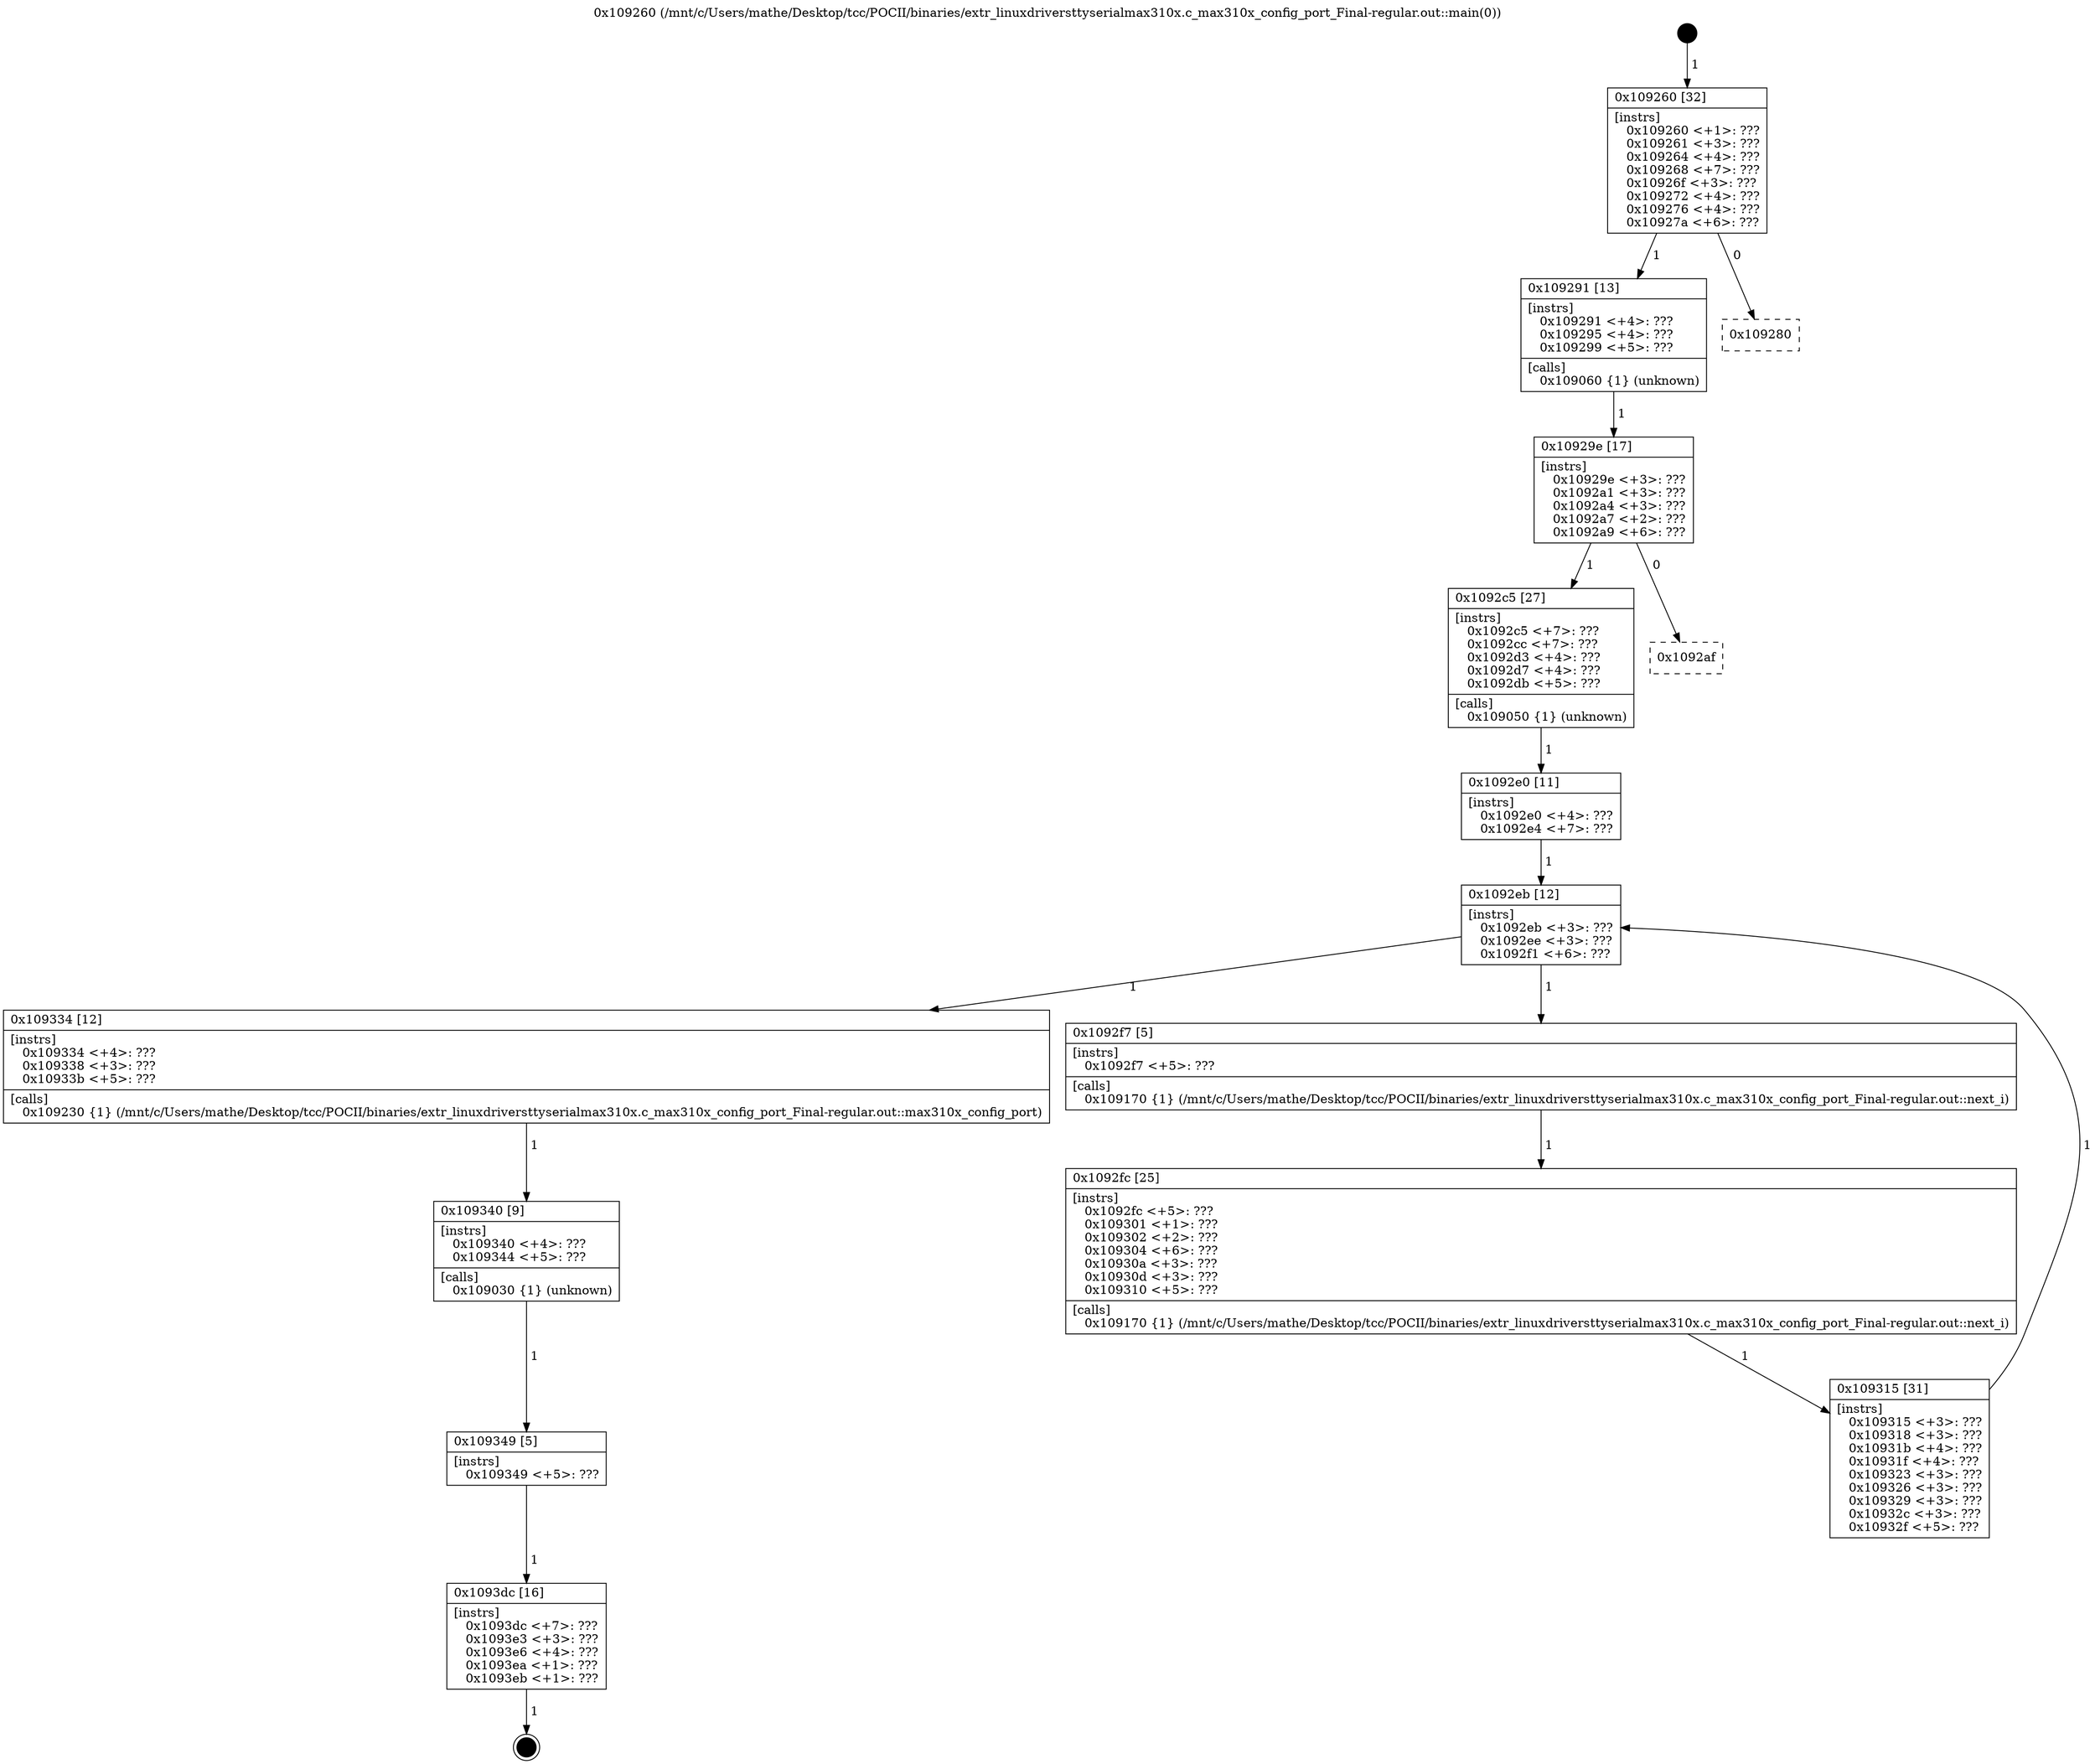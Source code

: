 digraph "0x109260" {
  label = "0x109260 (/mnt/c/Users/mathe/Desktop/tcc/POCII/binaries/extr_linuxdriversttyserialmax310x.c_max310x_config_port_Final-regular.out::main(0))"
  labelloc = "t"
  node[shape=record]

  Entry [label="",width=0.3,height=0.3,shape=circle,fillcolor=black,style=filled]
  "0x109260" [label="{
     0x109260 [32]\l
     | [instrs]\l
     &nbsp;&nbsp;0x109260 \<+1\>: ???\l
     &nbsp;&nbsp;0x109261 \<+3\>: ???\l
     &nbsp;&nbsp;0x109264 \<+4\>: ???\l
     &nbsp;&nbsp;0x109268 \<+7\>: ???\l
     &nbsp;&nbsp;0x10926f \<+3\>: ???\l
     &nbsp;&nbsp;0x109272 \<+4\>: ???\l
     &nbsp;&nbsp;0x109276 \<+4\>: ???\l
     &nbsp;&nbsp;0x10927a \<+6\>: ???\l
  }"]
  "0x109291" [label="{
     0x109291 [13]\l
     | [instrs]\l
     &nbsp;&nbsp;0x109291 \<+4\>: ???\l
     &nbsp;&nbsp;0x109295 \<+4\>: ???\l
     &nbsp;&nbsp;0x109299 \<+5\>: ???\l
     | [calls]\l
     &nbsp;&nbsp;0x109060 \{1\} (unknown)\l
  }"]
  "0x109280" [label="{
     0x109280\l
  }", style=dashed]
  "0x10929e" [label="{
     0x10929e [17]\l
     | [instrs]\l
     &nbsp;&nbsp;0x10929e \<+3\>: ???\l
     &nbsp;&nbsp;0x1092a1 \<+3\>: ???\l
     &nbsp;&nbsp;0x1092a4 \<+3\>: ???\l
     &nbsp;&nbsp;0x1092a7 \<+2\>: ???\l
     &nbsp;&nbsp;0x1092a9 \<+6\>: ???\l
  }"]
  "0x1092c5" [label="{
     0x1092c5 [27]\l
     | [instrs]\l
     &nbsp;&nbsp;0x1092c5 \<+7\>: ???\l
     &nbsp;&nbsp;0x1092cc \<+7\>: ???\l
     &nbsp;&nbsp;0x1092d3 \<+4\>: ???\l
     &nbsp;&nbsp;0x1092d7 \<+4\>: ???\l
     &nbsp;&nbsp;0x1092db \<+5\>: ???\l
     | [calls]\l
     &nbsp;&nbsp;0x109050 \{1\} (unknown)\l
  }"]
  "0x1092af" [label="{
     0x1092af\l
  }", style=dashed]
  "0x1092eb" [label="{
     0x1092eb [12]\l
     | [instrs]\l
     &nbsp;&nbsp;0x1092eb \<+3\>: ???\l
     &nbsp;&nbsp;0x1092ee \<+3\>: ???\l
     &nbsp;&nbsp;0x1092f1 \<+6\>: ???\l
  }"]
  "0x109334" [label="{
     0x109334 [12]\l
     | [instrs]\l
     &nbsp;&nbsp;0x109334 \<+4\>: ???\l
     &nbsp;&nbsp;0x109338 \<+3\>: ???\l
     &nbsp;&nbsp;0x10933b \<+5\>: ???\l
     | [calls]\l
     &nbsp;&nbsp;0x109230 \{1\} (/mnt/c/Users/mathe/Desktop/tcc/POCII/binaries/extr_linuxdriversttyserialmax310x.c_max310x_config_port_Final-regular.out::max310x_config_port)\l
  }"]
  "0x1092f7" [label="{
     0x1092f7 [5]\l
     | [instrs]\l
     &nbsp;&nbsp;0x1092f7 \<+5\>: ???\l
     | [calls]\l
     &nbsp;&nbsp;0x109170 \{1\} (/mnt/c/Users/mathe/Desktop/tcc/POCII/binaries/extr_linuxdriversttyserialmax310x.c_max310x_config_port_Final-regular.out::next_i)\l
  }"]
  "0x1092fc" [label="{
     0x1092fc [25]\l
     | [instrs]\l
     &nbsp;&nbsp;0x1092fc \<+5\>: ???\l
     &nbsp;&nbsp;0x109301 \<+1\>: ???\l
     &nbsp;&nbsp;0x109302 \<+2\>: ???\l
     &nbsp;&nbsp;0x109304 \<+6\>: ???\l
     &nbsp;&nbsp;0x10930a \<+3\>: ???\l
     &nbsp;&nbsp;0x10930d \<+3\>: ???\l
     &nbsp;&nbsp;0x109310 \<+5\>: ???\l
     | [calls]\l
     &nbsp;&nbsp;0x109170 \{1\} (/mnt/c/Users/mathe/Desktop/tcc/POCII/binaries/extr_linuxdriversttyserialmax310x.c_max310x_config_port_Final-regular.out::next_i)\l
  }"]
  "0x109315" [label="{
     0x109315 [31]\l
     | [instrs]\l
     &nbsp;&nbsp;0x109315 \<+3\>: ???\l
     &nbsp;&nbsp;0x109318 \<+3\>: ???\l
     &nbsp;&nbsp;0x10931b \<+4\>: ???\l
     &nbsp;&nbsp;0x10931f \<+4\>: ???\l
     &nbsp;&nbsp;0x109323 \<+3\>: ???\l
     &nbsp;&nbsp;0x109326 \<+3\>: ???\l
     &nbsp;&nbsp;0x109329 \<+3\>: ???\l
     &nbsp;&nbsp;0x10932c \<+3\>: ???\l
     &nbsp;&nbsp;0x10932f \<+5\>: ???\l
  }"]
  "0x1092e0" [label="{
     0x1092e0 [11]\l
     | [instrs]\l
     &nbsp;&nbsp;0x1092e0 \<+4\>: ???\l
     &nbsp;&nbsp;0x1092e4 \<+7\>: ???\l
  }"]
  "0x109340" [label="{
     0x109340 [9]\l
     | [instrs]\l
     &nbsp;&nbsp;0x109340 \<+4\>: ???\l
     &nbsp;&nbsp;0x109344 \<+5\>: ???\l
     | [calls]\l
     &nbsp;&nbsp;0x109030 \{1\} (unknown)\l
  }"]
  "0x109349" [label="{
     0x109349 [5]\l
     | [instrs]\l
     &nbsp;&nbsp;0x109349 \<+5\>: ???\l
  }"]
  "0x1093dc" [label="{
     0x1093dc [16]\l
     | [instrs]\l
     &nbsp;&nbsp;0x1093dc \<+7\>: ???\l
     &nbsp;&nbsp;0x1093e3 \<+3\>: ???\l
     &nbsp;&nbsp;0x1093e6 \<+4\>: ???\l
     &nbsp;&nbsp;0x1093ea \<+1\>: ???\l
     &nbsp;&nbsp;0x1093eb \<+1\>: ???\l
  }"]
  Exit [label="",width=0.3,height=0.3,shape=circle,fillcolor=black,style=filled,peripheries=2]
  Entry -> "0x109260" [label=" 1"]
  "0x109260" -> "0x109291" [label=" 1"]
  "0x109260" -> "0x109280" [label=" 0"]
  "0x109291" -> "0x10929e" [label=" 1"]
  "0x10929e" -> "0x1092c5" [label=" 1"]
  "0x10929e" -> "0x1092af" [label=" 0"]
  "0x1092c5" -> "0x1092e0" [label=" 1"]
  "0x1092eb" -> "0x109334" [label=" 1"]
  "0x1092eb" -> "0x1092f7" [label=" 1"]
  "0x1092f7" -> "0x1092fc" [label=" 1"]
  "0x1092fc" -> "0x109315" [label=" 1"]
  "0x1092e0" -> "0x1092eb" [label=" 1"]
  "0x109315" -> "0x1092eb" [label=" 1"]
  "0x109334" -> "0x109340" [label=" 1"]
  "0x109340" -> "0x109349" [label=" 1"]
  "0x109349" -> "0x1093dc" [label=" 1"]
  "0x1093dc" -> Exit [label=" 1"]
}
